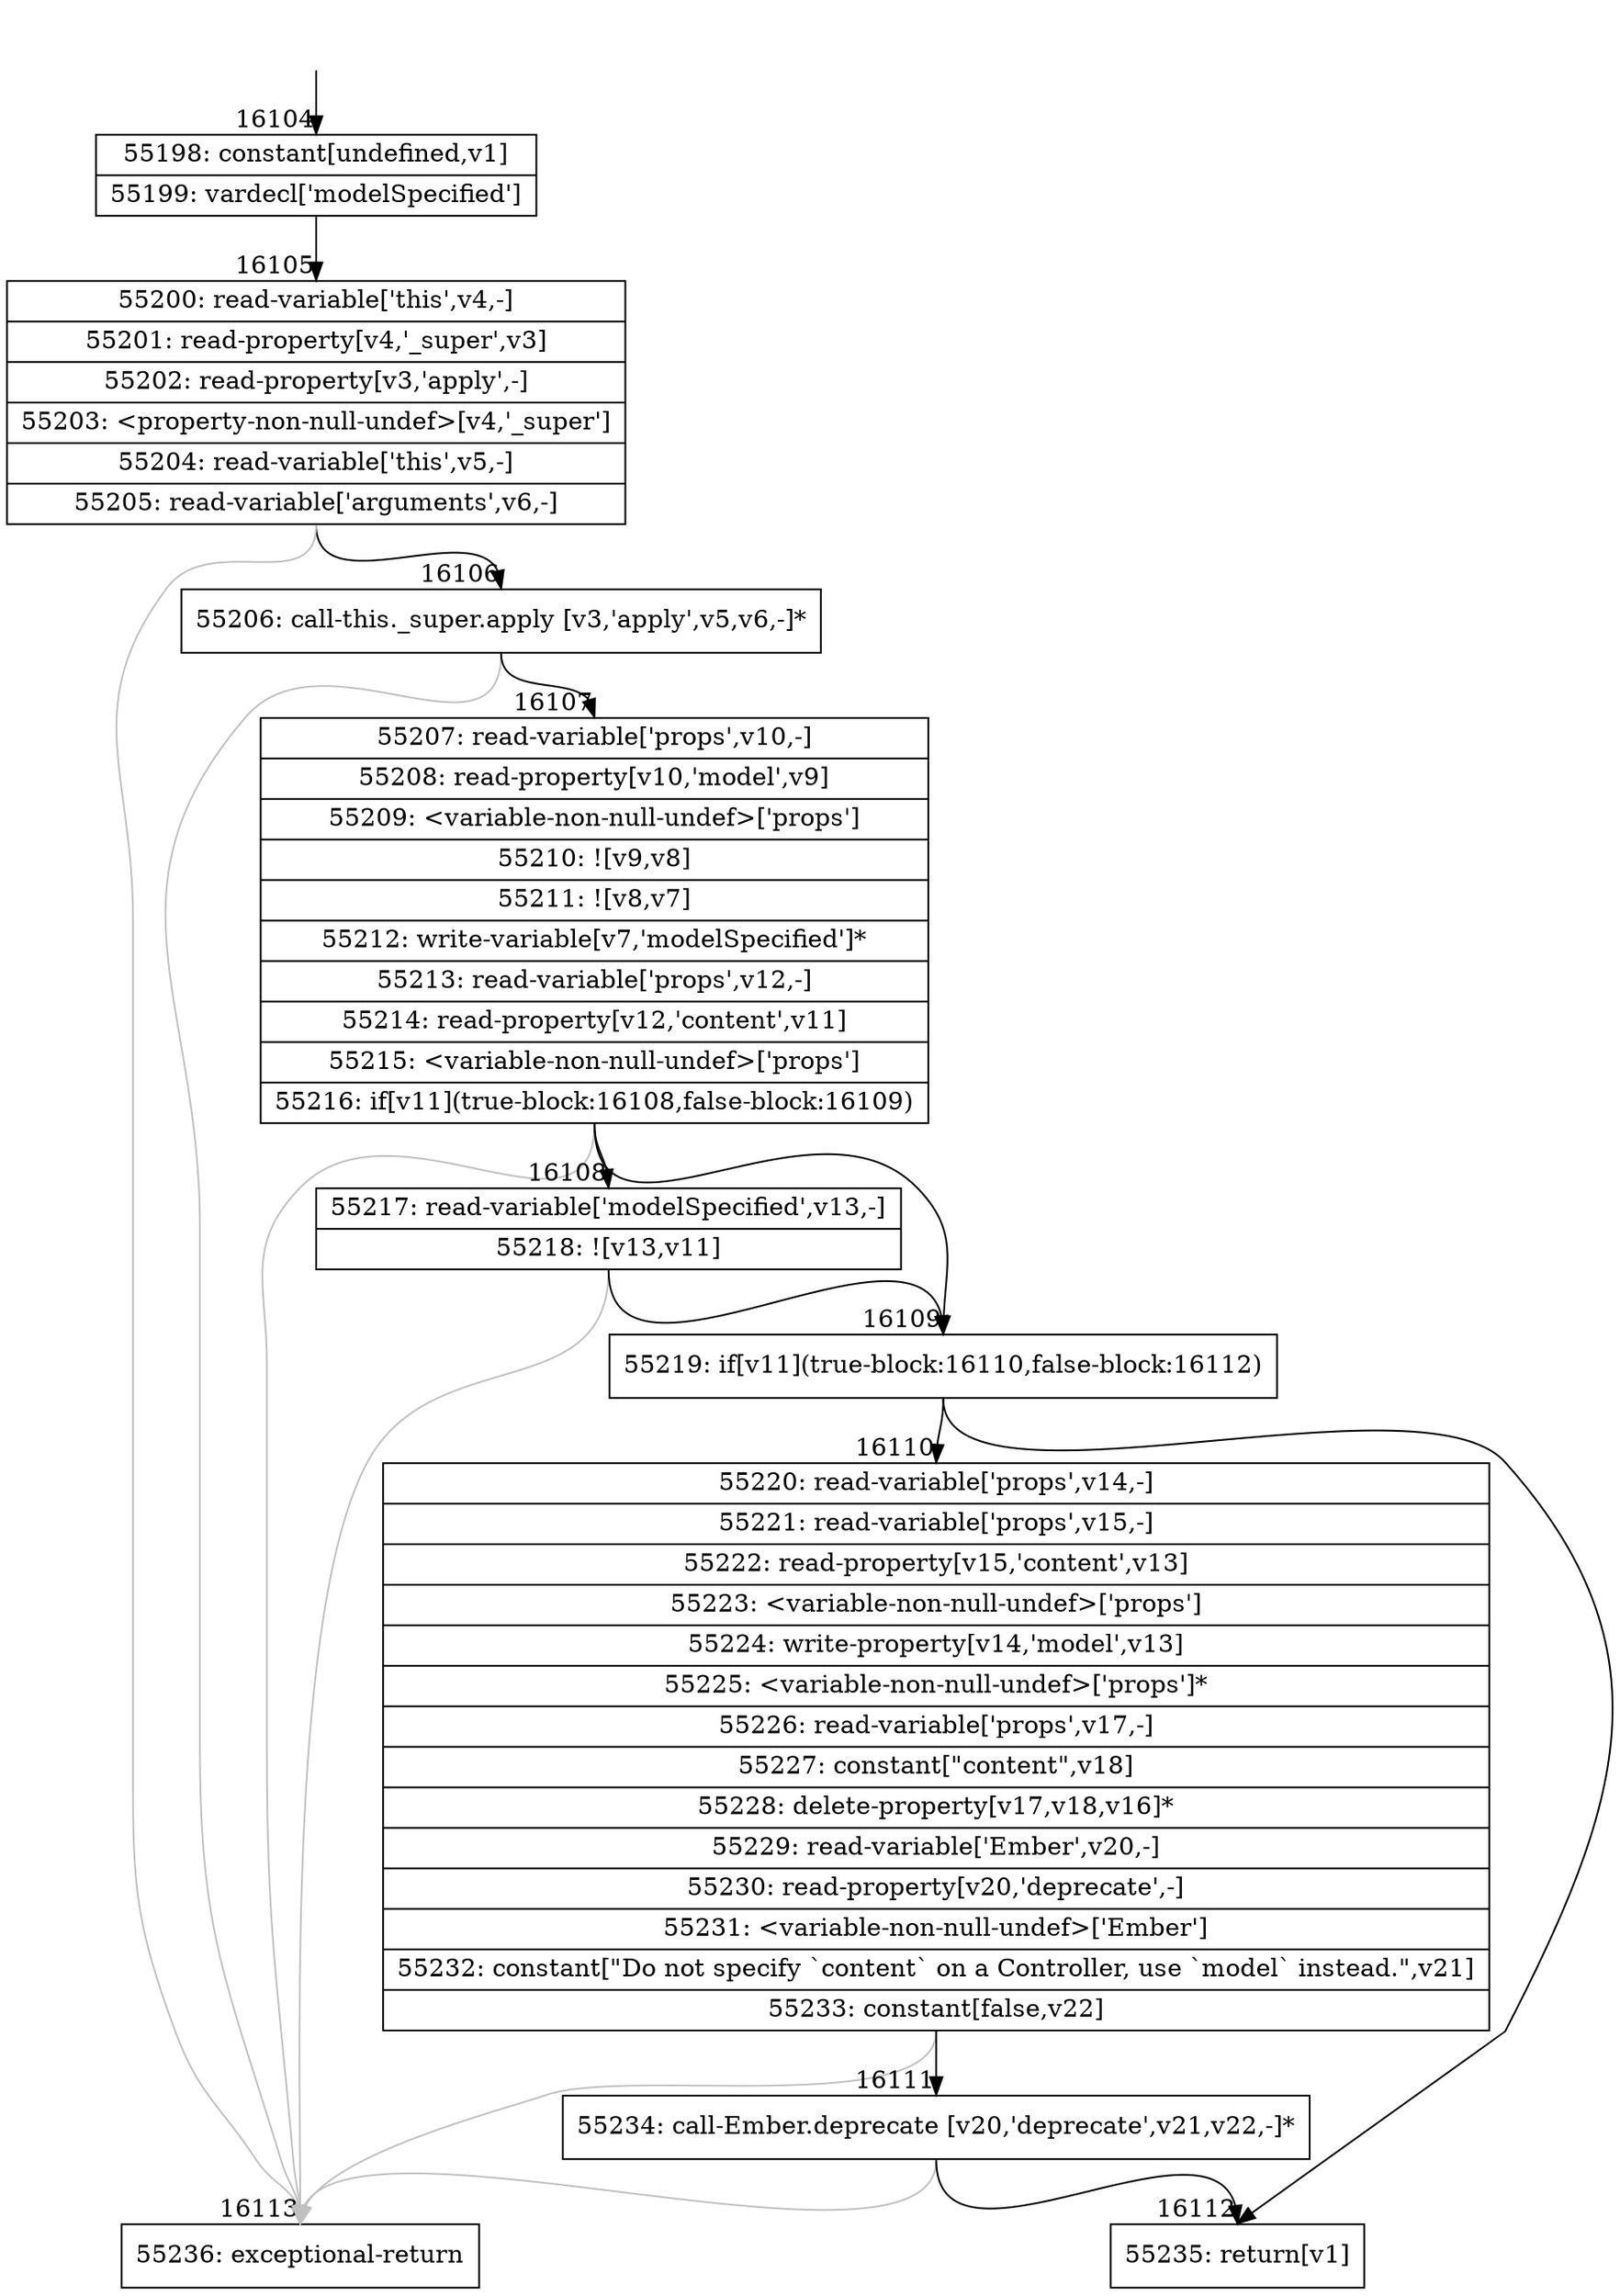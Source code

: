 digraph {
rankdir="TD"
BB_entry1366[shape=none,label=""];
BB_entry1366 -> BB16104 [tailport=s, headport=n, headlabel="    16104"]
BB16104 [shape=record label="{55198: constant[undefined,v1]|55199: vardecl['modelSpecified']}" ] 
BB16104 -> BB16105 [tailport=s, headport=n, headlabel="      16105"]
BB16105 [shape=record label="{55200: read-variable['this',v4,-]|55201: read-property[v4,'_super',v3]|55202: read-property[v3,'apply',-]|55203: \<property-non-null-undef\>[v4,'_super']|55204: read-variable['this',v5,-]|55205: read-variable['arguments',v6,-]}" ] 
BB16105 -> BB16106 [tailport=s, headport=n, headlabel="      16106"]
BB16105 -> BB16113 [tailport=s, headport=n, color=gray, headlabel="      16113"]
BB16106 [shape=record label="{55206: call-this._super.apply [v3,'apply',v5,v6,-]*}" ] 
BB16106 -> BB16107 [tailport=s, headport=n, headlabel="      16107"]
BB16106 -> BB16113 [tailport=s, headport=n, color=gray]
BB16107 [shape=record label="{55207: read-variable['props',v10,-]|55208: read-property[v10,'model',v9]|55209: \<variable-non-null-undef\>['props']|55210: ![v9,v8]|55211: ![v8,v7]|55212: write-variable[v7,'modelSpecified']*|55213: read-variable['props',v12,-]|55214: read-property[v12,'content',v11]|55215: \<variable-non-null-undef\>['props']|55216: if[v11](true-block:16108,false-block:16109)}" ] 
BB16107 -> BB16109 [tailport=s, headport=n, headlabel="      16109"]
BB16107 -> BB16108 [tailport=s, headport=n, headlabel="      16108"]
BB16107 -> BB16113 [tailport=s, headport=n, color=gray]
BB16108 [shape=record label="{55217: read-variable['modelSpecified',v13,-]|55218: ![v13,v11]}" ] 
BB16108 -> BB16109 [tailport=s, headport=n]
BB16108 -> BB16113 [tailport=s, headport=n, color=gray]
BB16109 [shape=record label="{55219: if[v11](true-block:16110,false-block:16112)}" ] 
BB16109 -> BB16110 [tailport=s, headport=n, headlabel="      16110"]
BB16109 -> BB16112 [tailport=s, headport=n, headlabel="      16112"]
BB16110 [shape=record label="{55220: read-variable['props',v14,-]|55221: read-variable['props',v15,-]|55222: read-property[v15,'content',v13]|55223: \<variable-non-null-undef\>['props']|55224: write-property[v14,'model',v13]|55225: \<variable-non-null-undef\>['props']*|55226: read-variable['props',v17,-]|55227: constant[\"content\",v18]|55228: delete-property[v17,v18,v16]*|55229: read-variable['Ember',v20,-]|55230: read-property[v20,'deprecate',-]|55231: \<variable-non-null-undef\>['Ember']|55232: constant[\"Do not specify `content` on a Controller, use `model` instead.\",v21]|55233: constant[false,v22]}" ] 
BB16110 -> BB16111 [tailport=s, headport=n, headlabel="      16111"]
BB16110 -> BB16113 [tailport=s, headport=n, color=gray]
BB16111 [shape=record label="{55234: call-Ember.deprecate [v20,'deprecate',v21,v22,-]*}" ] 
BB16111 -> BB16112 [tailport=s, headport=n]
BB16111 -> BB16113 [tailport=s, headport=n, color=gray]
BB16112 [shape=record label="{55235: return[v1]}" ] 
BB16113 [shape=record label="{55236: exceptional-return}" ] 
//#$~ 29902
}
